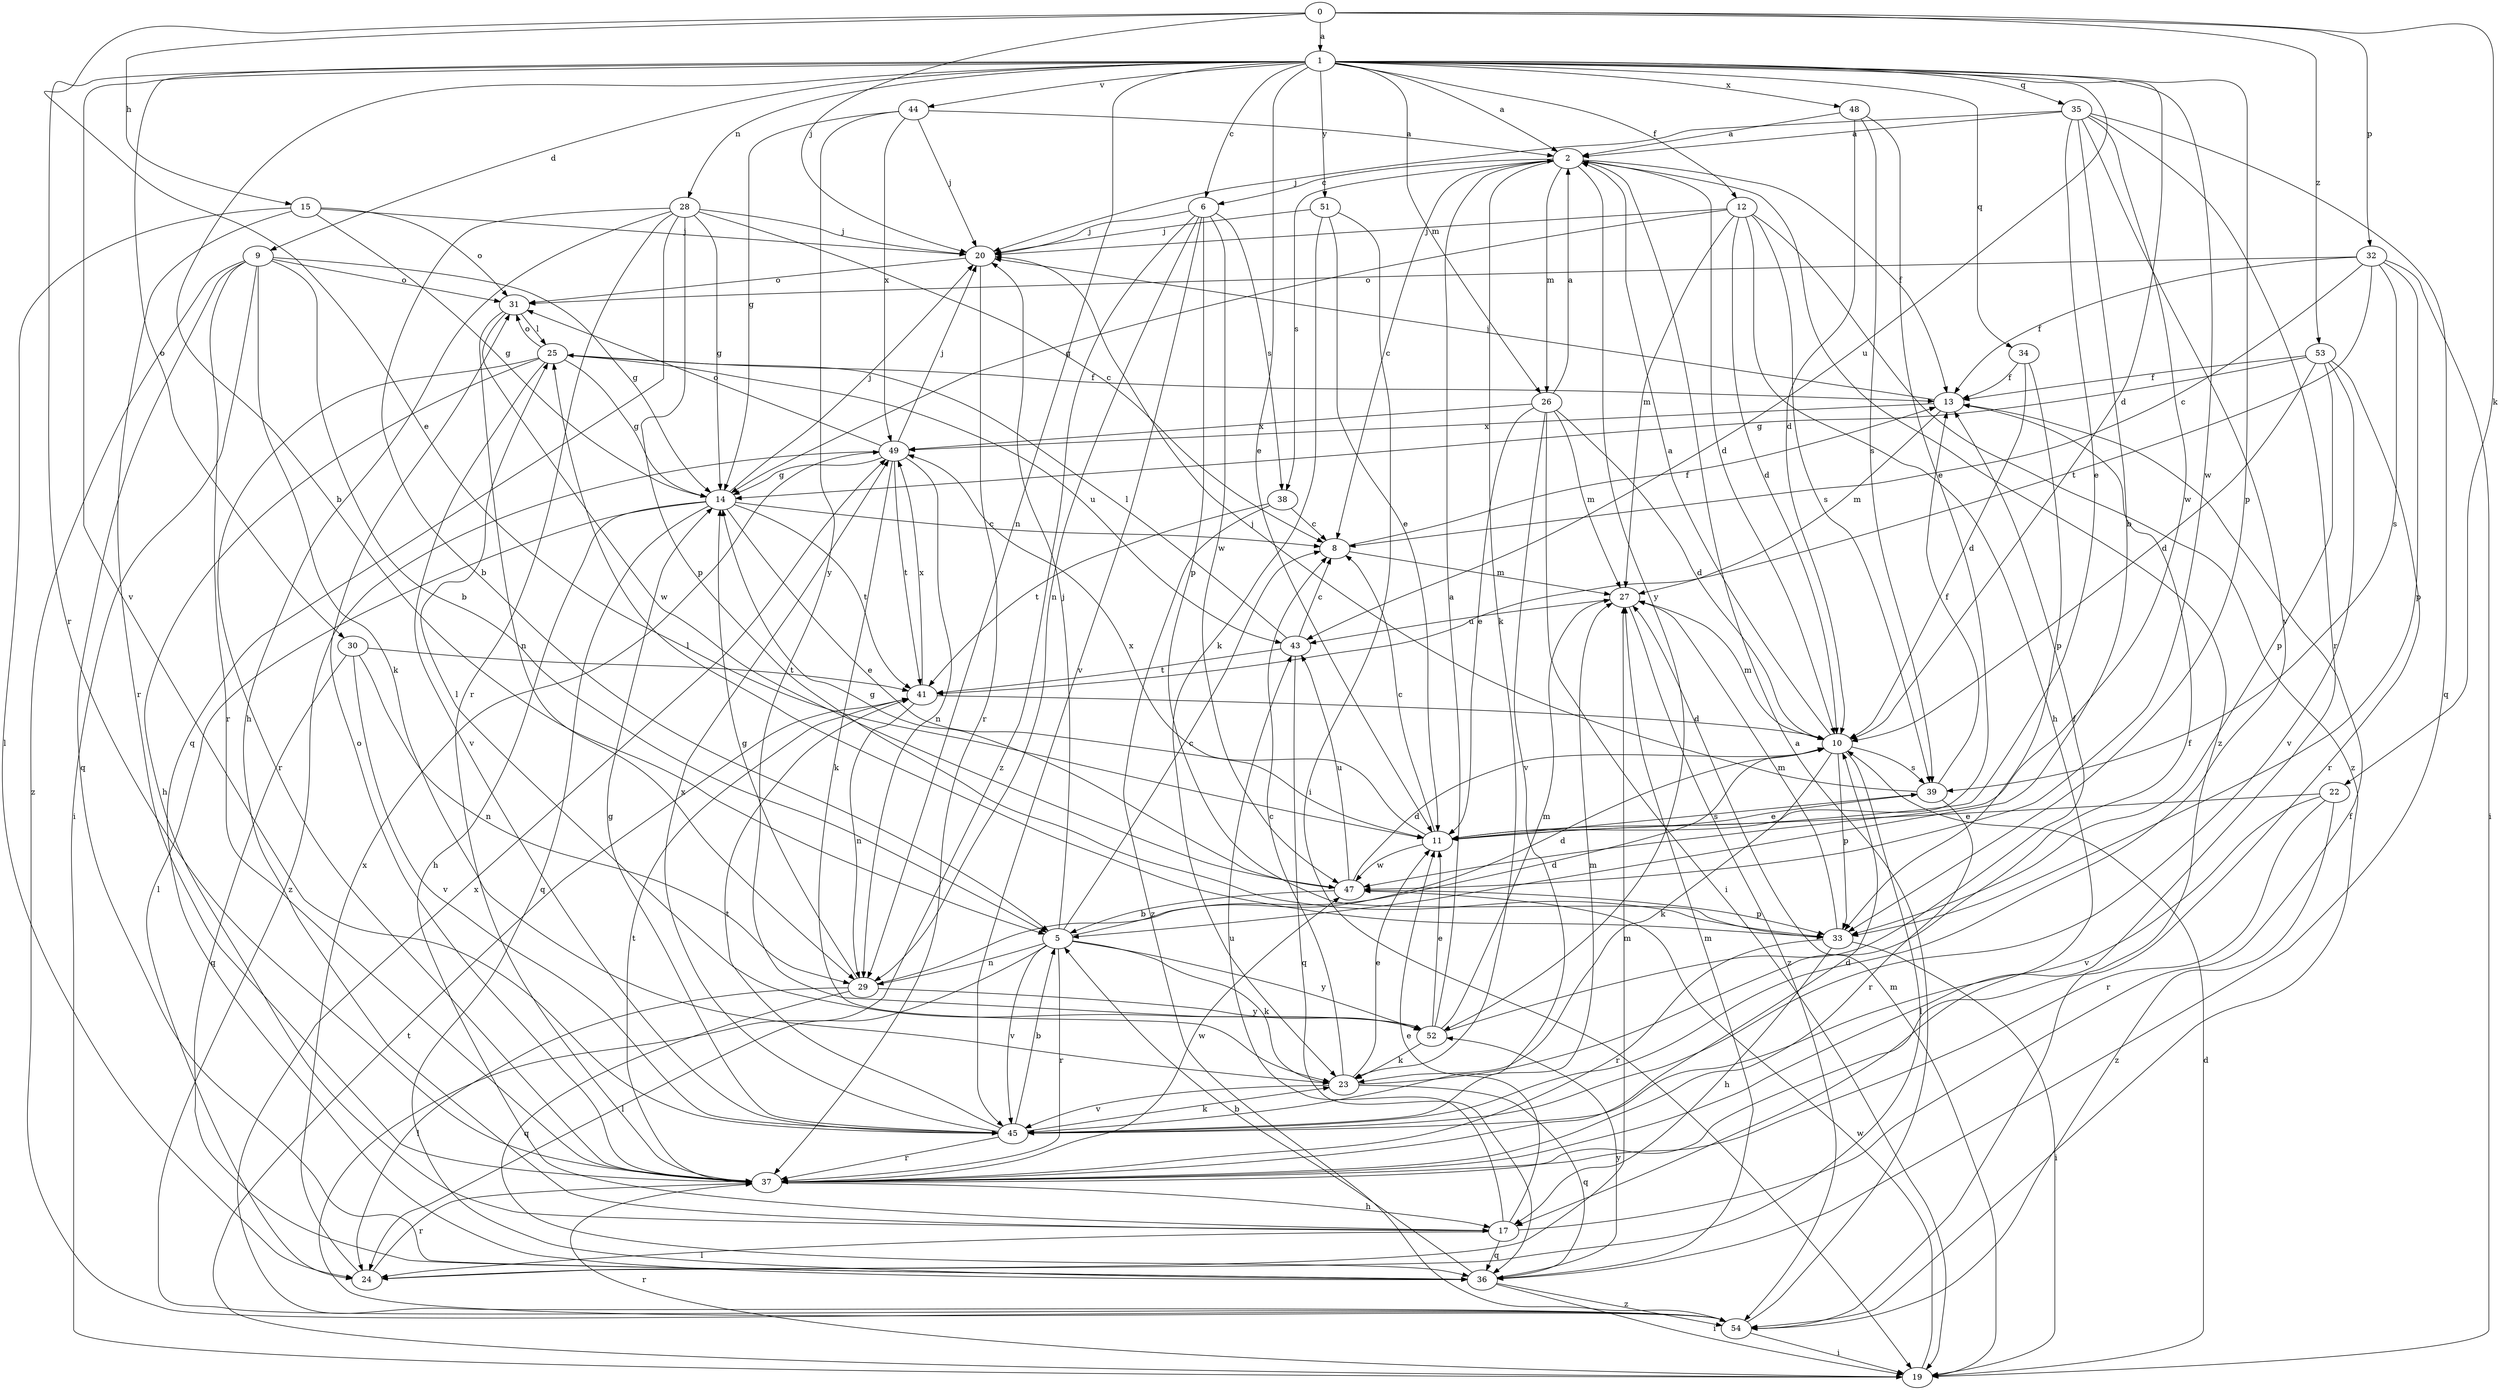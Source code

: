 strict digraph  {
0;
1;
2;
5;
6;
8;
9;
10;
11;
12;
13;
14;
15;
17;
19;
20;
22;
23;
24;
25;
26;
27;
28;
29;
30;
31;
32;
33;
34;
35;
36;
37;
38;
39;
41;
43;
44;
45;
47;
48;
49;
51;
52;
53;
54;
0 -> 1  [label=a];
0 -> 11  [label=e];
0 -> 15  [label=h];
0 -> 20  [label=j];
0 -> 22  [label=k];
0 -> 32  [label=p];
0 -> 53  [label=z];
1 -> 2  [label=a];
1 -> 5  [label=b];
1 -> 6  [label=c];
1 -> 9  [label=d];
1 -> 10  [label=d];
1 -> 11  [label=e];
1 -> 12  [label=f];
1 -> 26  [label=m];
1 -> 28  [label=n];
1 -> 29  [label=n];
1 -> 30  [label=o];
1 -> 33  [label=p];
1 -> 34  [label=q];
1 -> 35  [label=q];
1 -> 37  [label=r];
1 -> 43  [label=u];
1 -> 44  [label=v];
1 -> 45  [label=v];
1 -> 47  [label=w];
1 -> 48  [label=x];
1 -> 51  [label=y];
2 -> 6  [label=c];
2 -> 8  [label=c];
2 -> 10  [label=d];
2 -> 13  [label=f];
2 -> 23  [label=k];
2 -> 26  [label=m];
2 -> 38  [label=s];
2 -> 52  [label=y];
2 -> 54  [label=z];
5 -> 8  [label=c];
5 -> 10  [label=d];
5 -> 20  [label=j];
5 -> 23  [label=k];
5 -> 24  [label=l];
5 -> 29  [label=n];
5 -> 37  [label=r];
5 -> 45  [label=v];
5 -> 52  [label=y];
6 -> 20  [label=j];
6 -> 29  [label=n];
6 -> 33  [label=p];
6 -> 38  [label=s];
6 -> 45  [label=v];
6 -> 47  [label=w];
6 -> 54  [label=z];
8 -> 13  [label=f];
8 -> 27  [label=m];
9 -> 5  [label=b];
9 -> 14  [label=g];
9 -> 19  [label=i];
9 -> 23  [label=k];
9 -> 31  [label=o];
9 -> 36  [label=q];
9 -> 37  [label=r];
9 -> 54  [label=z];
10 -> 2  [label=a];
10 -> 23  [label=k];
10 -> 24  [label=l];
10 -> 27  [label=m];
10 -> 33  [label=p];
10 -> 39  [label=s];
11 -> 8  [label=c];
11 -> 39  [label=s];
11 -> 47  [label=w];
11 -> 49  [label=x];
12 -> 10  [label=d];
12 -> 14  [label=g];
12 -> 17  [label=h];
12 -> 20  [label=j];
12 -> 27  [label=m];
12 -> 39  [label=s];
12 -> 54  [label=z];
13 -> 20  [label=j];
13 -> 27  [label=m];
13 -> 49  [label=x];
14 -> 8  [label=c];
14 -> 11  [label=e];
14 -> 17  [label=h];
14 -> 20  [label=j];
14 -> 24  [label=l];
14 -> 36  [label=q];
14 -> 41  [label=t];
15 -> 14  [label=g];
15 -> 20  [label=j];
15 -> 24  [label=l];
15 -> 31  [label=o];
15 -> 37  [label=r];
17 -> 11  [label=e];
17 -> 13  [label=f];
17 -> 24  [label=l];
17 -> 36  [label=q];
17 -> 43  [label=u];
19 -> 10  [label=d];
19 -> 27  [label=m];
19 -> 37  [label=r];
19 -> 41  [label=t];
19 -> 47  [label=w];
20 -> 31  [label=o];
20 -> 37  [label=r];
22 -> 11  [label=e];
22 -> 37  [label=r];
22 -> 45  [label=v];
22 -> 54  [label=z];
23 -> 8  [label=c];
23 -> 11  [label=e];
23 -> 13  [label=f];
23 -> 36  [label=q];
23 -> 45  [label=v];
24 -> 27  [label=m];
24 -> 37  [label=r];
24 -> 49  [label=x];
25 -> 13  [label=f];
25 -> 14  [label=g];
25 -> 17  [label=h];
25 -> 31  [label=o];
25 -> 37  [label=r];
25 -> 43  [label=u];
25 -> 45  [label=v];
26 -> 2  [label=a];
26 -> 10  [label=d];
26 -> 11  [label=e];
26 -> 19  [label=i];
26 -> 27  [label=m];
26 -> 45  [label=v];
26 -> 49  [label=x];
27 -> 43  [label=u];
27 -> 54  [label=z];
28 -> 5  [label=b];
28 -> 8  [label=c];
28 -> 14  [label=g];
28 -> 17  [label=h];
28 -> 20  [label=j];
28 -> 33  [label=p];
28 -> 36  [label=q];
28 -> 37  [label=r];
29 -> 10  [label=d];
29 -> 14  [label=g];
29 -> 24  [label=l];
29 -> 36  [label=q];
29 -> 52  [label=y];
30 -> 29  [label=n];
30 -> 36  [label=q];
30 -> 41  [label=t];
30 -> 45  [label=v];
31 -> 25  [label=l];
31 -> 29  [label=n];
31 -> 47  [label=w];
32 -> 8  [label=c];
32 -> 13  [label=f];
32 -> 19  [label=i];
32 -> 31  [label=o];
32 -> 33  [label=p];
32 -> 39  [label=s];
32 -> 41  [label=t];
33 -> 17  [label=h];
33 -> 19  [label=i];
33 -> 25  [label=l];
33 -> 27  [label=m];
33 -> 37  [label=r];
34 -> 10  [label=d];
34 -> 13  [label=f];
34 -> 33  [label=p];
35 -> 2  [label=a];
35 -> 5  [label=b];
35 -> 11  [label=e];
35 -> 20  [label=j];
35 -> 36  [label=q];
35 -> 37  [label=r];
35 -> 45  [label=v];
35 -> 47  [label=w];
36 -> 5  [label=b];
36 -> 19  [label=i];
36 -> 27  [label=m];
36 -> 52  [label=y];
36 -> 54  [label=z];
37 -> 10  [label=d];
37 -> 17  [label=h];
37 -> 31  [label=o];
37 -> 41  [label=t];
37 -> 47  [label=w];
38 -> 8  [label=c];
38 -> 41  [label=t];
38 -> 54  [label=z];
39 -> 11  [label=e];
39 -> 13  [label=f];
39 -> 20  [label=j];
39 -> 37  [label=r];
41 -> 10  [label=d];
41 -> 29  [label=n];
41 -> 49  [label=x];
43 -> 8  [label=c];
43 -> 25  [label=l];
43 -> 36  [label=q];
43 -> 41  [label=t];
44 -> 2  [label=a];
44 -> 14  [label=g];
44 -> 20  [label=j];
44 -> 49  [label=x];
44 -> 52  [label=y];
45 -> 5  [label=b];
45 -> 14  [label=g];
45 -> 23  [label=k];
45 -> 27  [label=m];
45 -> 37  [label=r];
45 -> 41  [label=t];
45 -> 49  [label=x];
47 -> 5  [label=b];
47 -> 10  [label=d];
47 -> 14  [label=g];
47 -> 33  [label=p];
47 -> 43  [label=u];
48 -> 2  [label=a];
48 -> 10  [label=d];
48 -> 11  [label=e];
48 -> 39  [label=s];
49 -> 14  [label=g];
49 -> 20  [label=j];
49 -> 23  [label=k];
49 -> 29  [label=n];
49 -> 31  [label=o];
49 -> 41  [label=t];
49 -> 54  [label=z];
51 -> 11  [label=e];
51 -> 19  [label=i];
51 -> 20  [label=j];
51 -> 23  [label=k];
52 -> 2  [label=a];
52 -> 11  [label=e];
52 -> 13  [label=f];
52 -> 23  [label=k];
52 -> 25  [label=l];
52 -> 27  [label=m];
53 -> 10  [label=d];
53 -> 13  [label=f];
53 -> 14  [label=g];
53 -> 33  [label=p];
53 -> 37  [label=r];
53 -> 45  [label=v];
54 -> 2  [label=a];
54 -> 19  [label=i];
54 -> 49  [label=x];
}
